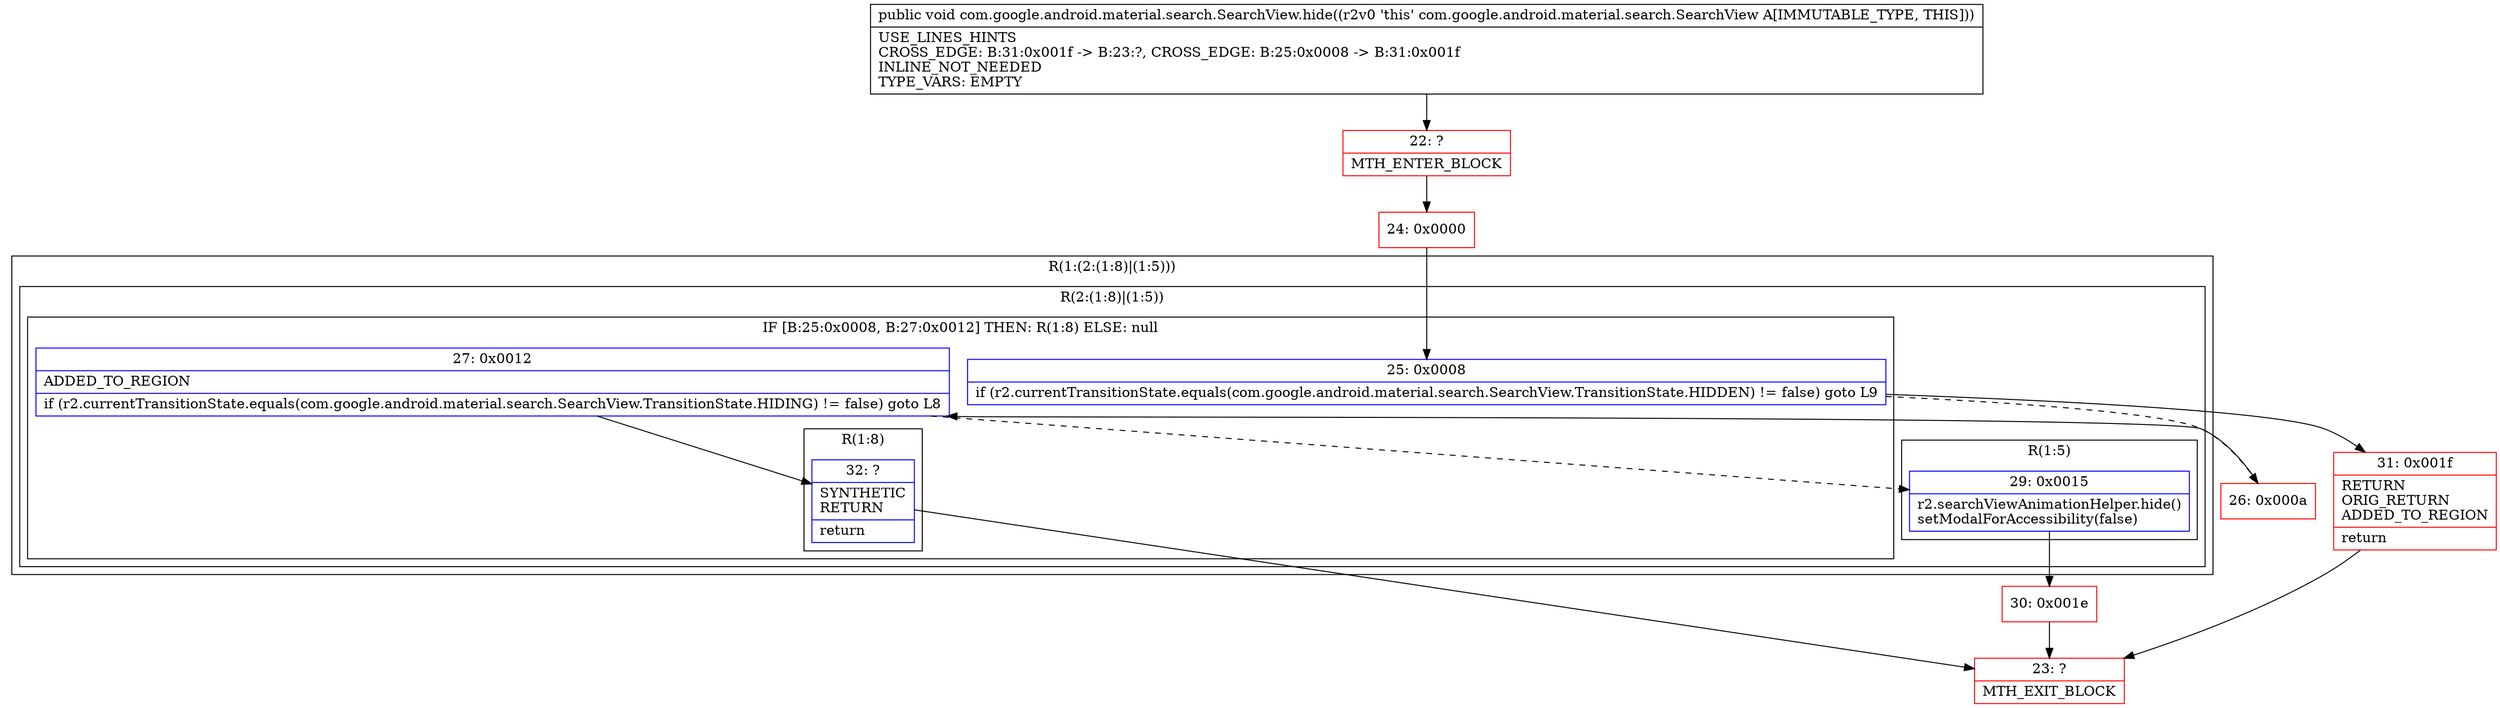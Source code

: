 digraph "CFG forcom.google.android.material.search.SearchView.hide()V" {
subgraph cluster_Region_2027133471 {
label = "R(1:(2:(1:8)|(1:5)))";
node [shape=record,color=blue];
subgraph cluster_Region_556528797 {
label = "R(2:(1:8)|(1:5))";
node [shape=record,color=blue];
subgraph cluster_IfRegion_107848479 {
label = "IF [B:25:0x0008, B:27:0x0012] THEN: R(1:8) ELSE: null";
node [shape=record,color=blue];
Node_25 [shape=record,label="{25\:\ 0x0008|if (r2.currentTransitionState.equals(com.google.android.material.search.SearchView.TransitionState.HIDDEN) != false) goto L9\l}"];
Node_27 [shape=record,label="{27\:\ 0x0012|ADDED_TO_REGION\l|if (r2.currentTransitionState.equals(com.google.android.material.search.SearchView.TransitionState.HIDING) != false) goto L8\l}"];
subgraph cluster_Region_677029287 {
label = "R(1:8)";
node [shape=record,color=blue];
Node_32 [shape=record,label="{32\:\ ?|SYNTHETIC\lRETURN\l|return\l}"];
}
}
subgraph cluster_Region_1287508433 {
label = "R(1:5)";
node [shape=record,color=blue];
Node_29 [shape=record,label="{29\:\ 0x0015|r2.searchViewAnimationHelper.hide()\lsetModalForAccessibility(false)\l}"];
}
}
}
Node_22 [shape=record,color=red,label="{22\:\ ?|MTH_ENTER_BLOCK\l}"];
Node_24 [shape=record,color=red,label="{24\:\ 0x0000}"];
Node_26 [shape=record,color=red,label="{26\:\ 0x000a}"];
Node_30 [shape=record,color=red,label="{30\:\ 0x001e}"];
Node_23 [shape=record,color=red,label="{23\:\ ?|MTH_EXIT_BLOCK\l}"];
Node_31 [shape=record,color=red,label="{31\:\ 0x001f|RETURN\lORIG_RETURN\lADDED_TO_REGION\l|return\l}"];
MethodNode[shape=record,label="{public void com.google.android.material.search.SearchView.hide((r2v0 'this' com.google.android.material.search.SearchView A[IMMUTABLE_TYPE, THIS]))  | USE_LINES_HINTS\lCROSS_EDGE: B:31:0x001f \-\> B:23:?, CROSS_EDGE: B:25:0x0008 \-\> B:31:0x001f\lINLINE_NOT_NEEDED\lTYPE_VARS: EMPTY\l}"];
MethodNode -> Node_22;Node_25 -> Node_26[style=dashed];
Node_25 -> Node_31;
Node_27 -> Node_29[style=dashed];
Node_27 -> Node_32;
Node_32 -> Node_23;
Node_29 -> Node_30;
Node_22 -> Node_24;
Node_24 -> Node_25;
Node_26 -> Node_27;
Node_30 -> Node_23;
Node_31 -> Node_23;
}

